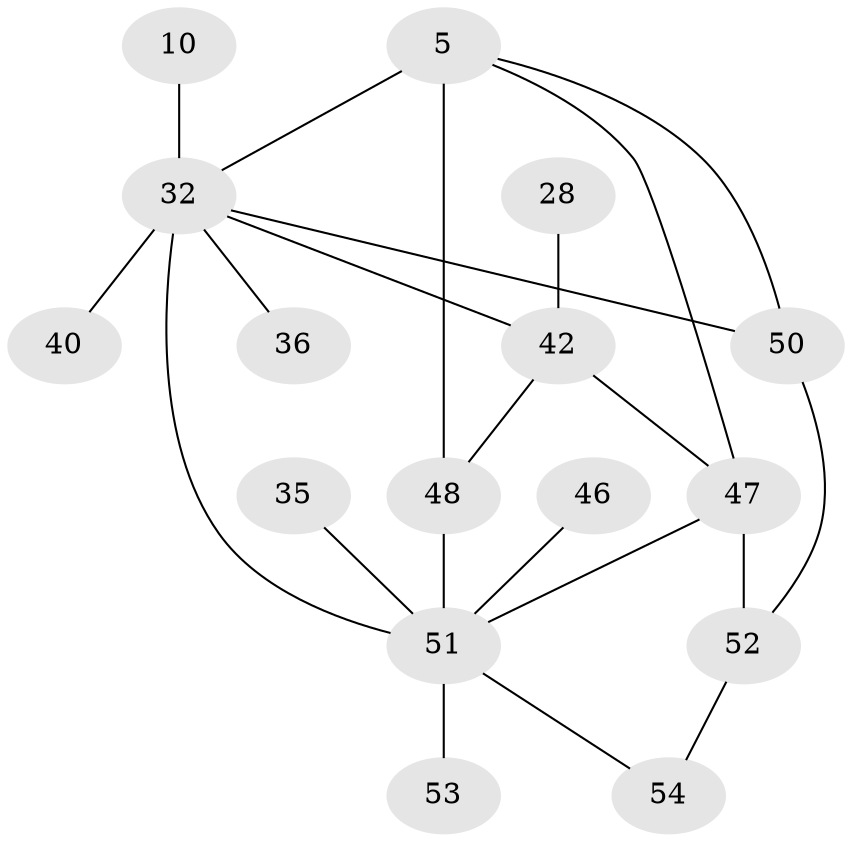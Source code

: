 // original degree distribution, {5: 0.09259259259259259, 3: 0.16666666666666666, 4: 0.18518518518518517, 6: 0.05555555555555555, 1: 0.16666666666666666, 2: 0.3148148148148148, 7: 0.018518518518518517}
// Generated by graph-tools (version 1.1) at 2025/45/03/04/25 21:45:17]
// undirected, 16 vertices, 22 edges
graph export_dot {
graph [start="1"]
  node [color=gray90,style=filled];
  5;
  10;
  28;
  32 [super="+11+6+31+30"];
  35;
  36;
  40 [super="+37"];
  42 [super="+7+13"];
  46;
  47 [super="+39+44+25+41+15"];
  48 [super="+38+34"];
  50 [super="+49"];
  51 [super="+2+20+45+33"];
  52 [super="+21"];
  53;
  54;
  5 -- 47;
  5 -- 32;
  5 -- 50;
  5 -- 48 [weight=3];
  10 -- 32;
  28 -- 42;
  32 -- 50 [weight=2];
  32 -- 51 [weight=6];
  32 -- 36;
  32 -- 40;
  32 -- 42;
  35 -- 51;
  42 -- 47 [weight=2];
  42 -- 48 [weight=2];
  46 -- 51;
  47 -- 51 [weight=5];
  47 -- 52 [weight=3];
  48 -- 51 [weight=3];
  50 -- 52 [weight=2];
  51 -- 54;
  51 -- 53;
  52 -- 54;
}
